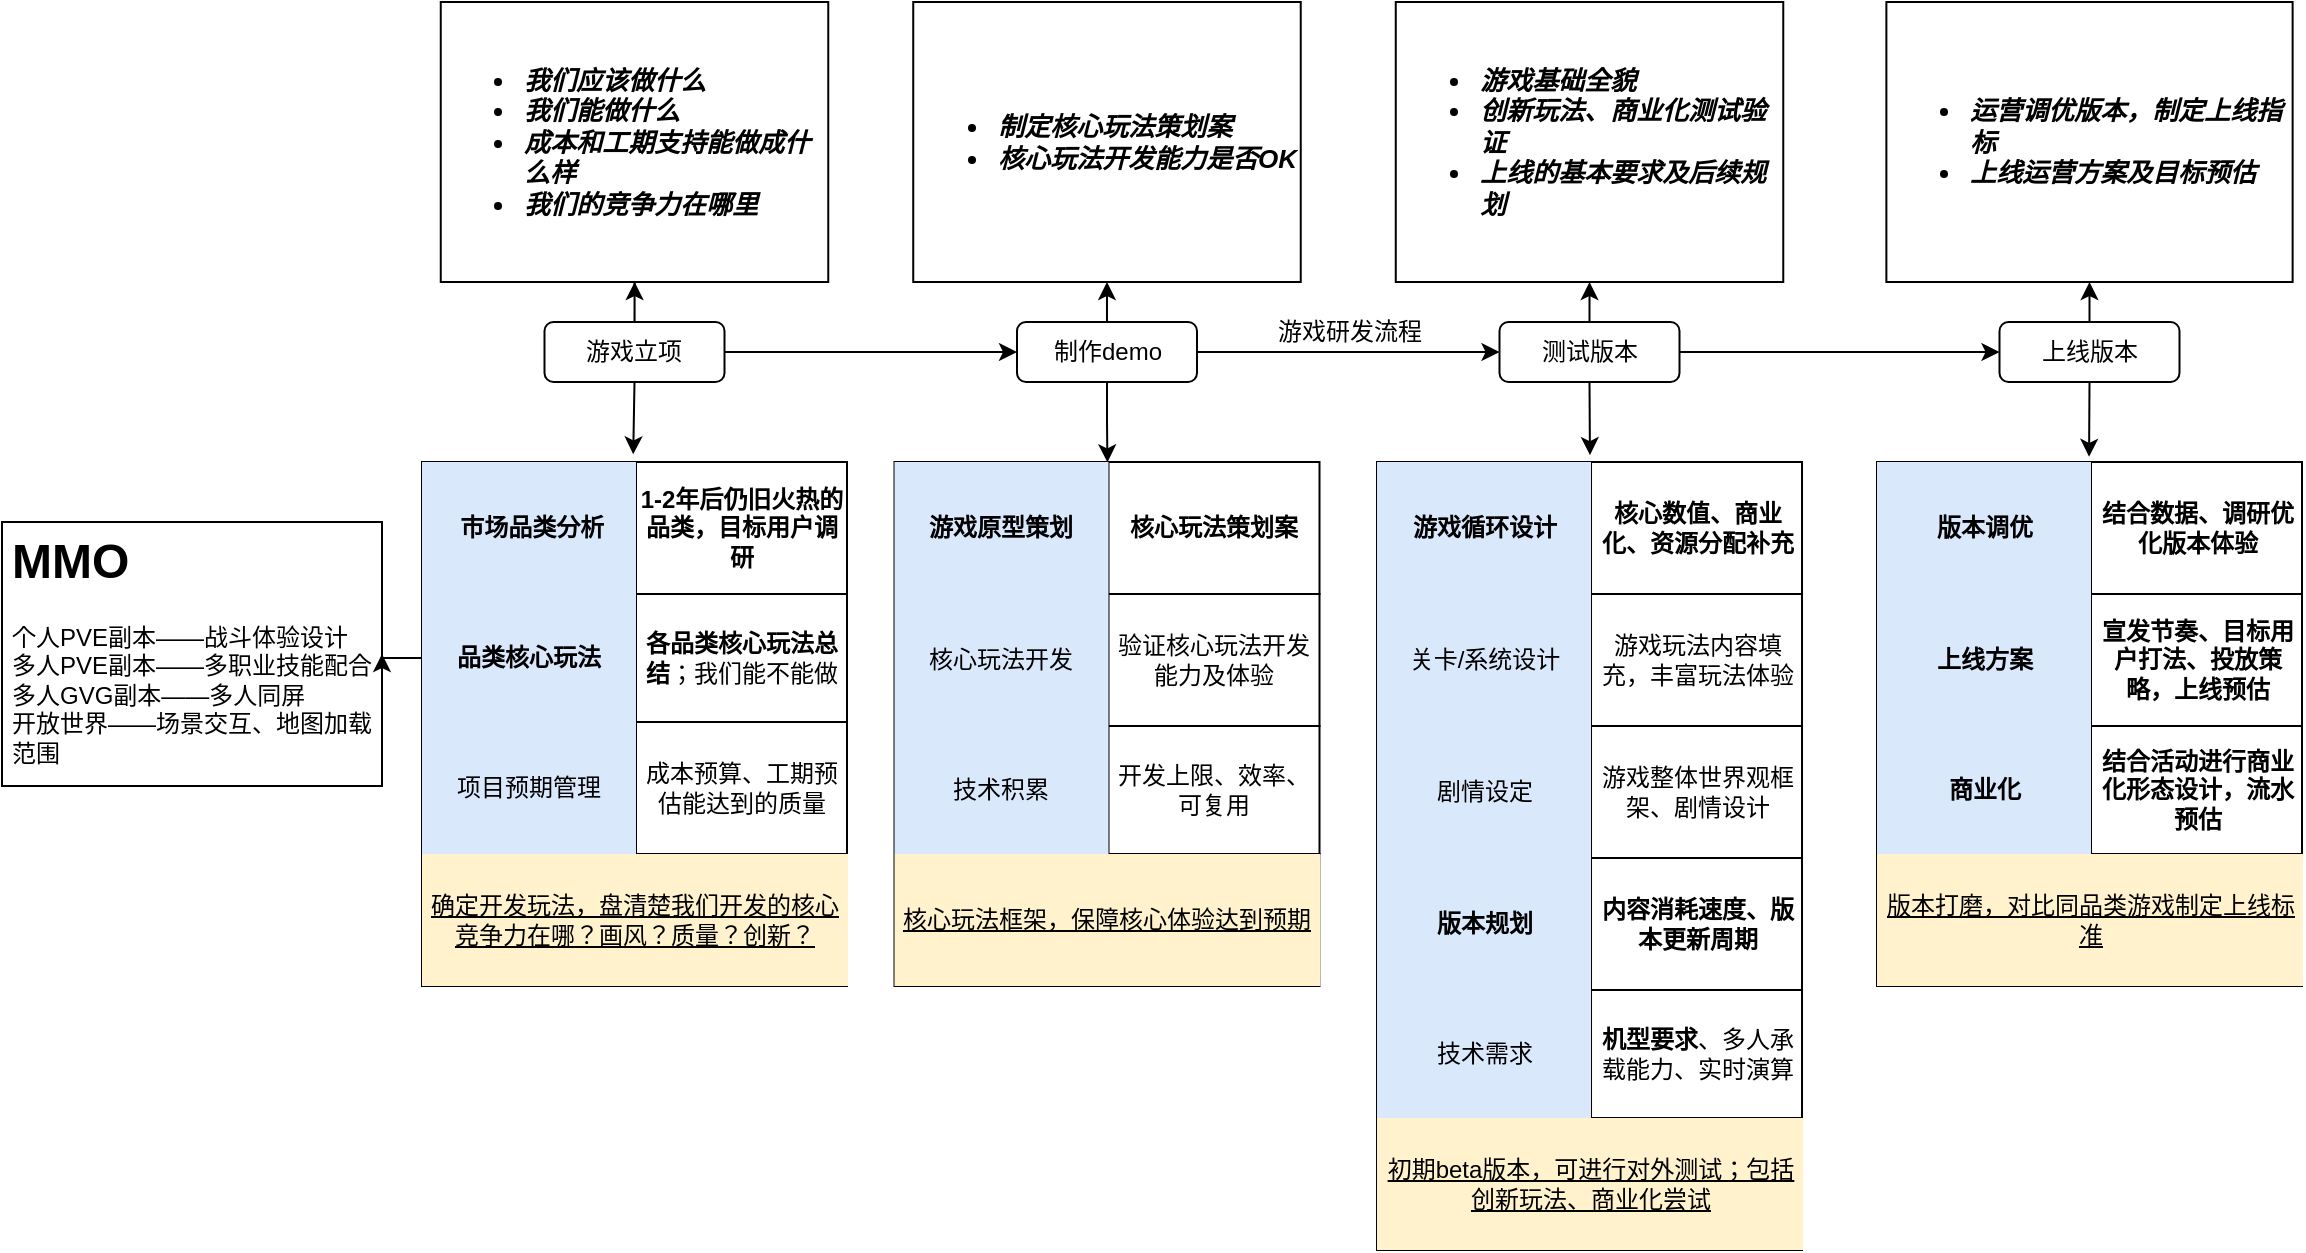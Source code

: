 <mxfile version="17.4.0" type="github">
  <diagram id="2WVnzMi29hjiY_BOukuQ" name="Page-1">
    <mxGraphModel dx="1504" dy="644" grid="1" gridSize="10" guides="1" tooltips="1" connect="1" arrows="0" fold="1" page="1" pageScale="1" pageWidth="1654" pageHeight="2336" math="0" shadow="0">
      <root>
        <mxCell id="0" />
        <mxCell id="1" parent="0" />
        <mxCell id="ogIsCl1URO6krtaQm-VF-1" value="游戏研发流程" style="text;html=1;strokeColor=none;fillColor=none;align=center;verticalAlign=middle;whiteSpace=wrap;rounded=0;" parent="1" vertex="1">
          <mxGeometry x="688.75" y="530" width="90" height="30" as="geometry" />
        </mxCell>
        <mxCell id="ogIsCl1URO6krtaQm-VF-5" value="" style="edgeStyle=orthogonalEdgeStyle;rounded=0;orthogonalLoop=1;jettySize=auto;html=1;" parent="1" source="ogIsCl1URO6krtaQm-VF-2" target="ogIsCl1URO6krtaQm-VF-4" edge="1">
          <mxGeometry relative="1" as="geometry" />
        </mxCell>
        <mxCell id="ogIsCl1URO6krtaQm-VF-36" style="edgeStyle=orthogonalEdgeStyle;rounded=0;orthogonalLoop=1;jettySize=auto;html=1;exitX=0.5;exitY=1;exitDx=0;exitDy=0;entryX=0.497;entryY=-0.058;entryDx=0;entryDy=0;entryPerimeter=0;" parent="1" source="ogIsCl1URO6krtaQm-VF-2" target="ogIsCl1URO6krtaQm-VF-13" edge="1">
          <mxGeometry relative="1" as="geometry" />
        </mxCell>
        <mxCell id="ogIsCl1URO6krtaQm-VF-103" style="edgeStyle=orthogonalEdgeStyle;rounded=0;orthogonalLoop=1;jettySize=auto;html=1;exitX=0.5;exitY=0;exitDx=0;exitDy=0;fontSize=13;" parent="1" source="ogIsCl1URO6krtaQm-VF-2" target="ogIsCl1URO6krtaQm-VF-99" edge="1">
          <mxGeometry relative="1" as="geometry" />
        </mxCell>
        <mxCell id="ogIsCl1URO6krtaQm-VF-2" value="游戏立项" style="rounded=1;whiteSpace=wrap;html=1;" parent="1" vertex="1">
          <mxGeometry x="331.25" y="540" width="90" height="30" as="geometry" />
        </mxCell>
        <mxCell id="ogIsCl1URO6krtaQm-VF-7" value="" style="edgeStyle=orthogonalEdgeStyle;rounded=0;orthogonalLoop=1;jettySize=auto;html=1;" parent="1" source="ogIsCl1URO6krtaQm-VF-4" target="ogIsCl1URO6krtaQm-VF-6" edge="1">
          <mxGeometry relative="1" as="geometry" />
        </mxCell>
        <mxCell id="ogIsCl1URO6krtaQm-VF-96" style="edgeStyle=orthogonalEdgeStyle;rounded=0;orthogonalLoop=1;jettySize=auto;html=1;exitX=0.5;exitY=1;exitDx=0;exitDy=0;entryX=0.501;entryY=0.003;entryDx=0;entryDy=0;entryPerimeter=0;" parent="1" source="ogIsCl1URO6krtaQm-VF-4" target="ogIsCl1URO6krtaQm-VF-55" edge="1">
          <mxGeometry relative="1" as="geometry" />
        </mxCell>
        <mxCell id="ogIsCl1URO6krtaQm-VF-104" style="edgeStyle=orthogonalEdgeStyle;rounded=0;orthogonalLoop=1;jettySize=auto;html=1;exitX=0.5;exitY=0;exitDx=0;exitDy=0;entryX=0.5;entryY=1;entryDx=0;entryDy=0;fontSize=13;" parent="1" source="ogIsCl1URO6krtaQm-VF-4" target="ogIsCl1URO6krtaQm-VF-100" edge="1">
          <mxGeometry relative="1" as="geometry" />
        </mxCell>
        <mxCell id="ogIsCl1URO6krtaQm-VF-4" value="制作demo" style="rounded=1;whiteSpace=wrap;html=1;" parent="1" vertex="1">
          <mxGeometry x="567.5" y="540" width="90" height="30" as="geometry" />
        </mxCell>
        <mxCell id="ogIsCl1URO6krtaQm-VF-9" value="" style="edgeStyle=orthogonalEdgeStyle;rounded=0;orthogonalLoop=1;jettySize=auto;html=1;" parent="1" source="ogIsCl1URO6krtaQm-VF-6" target="ogIsCl1URO6krtaQm-VF-8" edge="1">
          <mxGeometry relative="1" as="geometry" />
        </mxCell>
        <mxCell id="ogIsCl1URO6krtaQm-VF-97" style="edgeStyle=orthogonalEdgeStyle;rounded=0;orthogonalLoop=1;jettySize=auto;html=1;exitX=0.5;exitY=1;exitDx=0;exitDy=0;entryX=0.501;entryY=-0.052;entryDx=0;entryDy=0;entryPerimeter=0;" parent="1" source="ogIsCl1URO6krtaQm-VF-6" target="ogIsCl1URO6krtaQm-VF-59" edge="1">
          <mxGeometry relative="1" as="geometry" />
        </mxCell>
        <mxCell id="ogIsCl1URO6krtaQm-VF-106" style="edgeStyle=orthogonalEdgeStyle;rounded=0;orthogonalLoop=1;jettySize=auto;html=1;exitX=0.5;exitY=0;exitDx=0;exitDy=0;entryX=0.5;entryY=1;entryDx=0;entryDy=0;fontSize=13;" parent="1" source="ogIsCl1URO6krtaQm-VF-6" target="ogIsCl1URO6krtaQm-VF-101" edge="1">
          <mxGeometry relative="1" as="geometry" />
        </mxCell>
        <mxCell id="ogIsCl1URO6krtaQm-VF-6" value="测试版本" style="rounded=1;whiteSpace=wrap;html=1;" parent="1" vertex="1">
          <mxGeometry x="808.75" y="540" width="90" height="30" as="geometry" />
        </mxCell>
        <mxCell id="ogIsCl1URO6krtaQm-VF-98" style="edgeStyle=orthogonalEdgeStyle;rounded=0;orthogonalLoop=1;jettySize=auto;html=1;exitX=0.5;exitY=1;exitDx=0;exitDy=0;entryX=0.499;entryY=-0.039;entryDx=0;entryDy=0;entryPerimeter=0;" parent="1" source="ogIsCl1URO6krtaQm-VF-8" target="ogIsCl1URO6krtaQm-VF-75" edge="1">
          <mxGeometry relative="1" as="geometry" />
        </mxCell>
        <mxCell id="ogIsCl1URO6krtaQm-VF-107" style="edgeStyle=orthogonalEdgeStyle;rounded=0;orthogonalLoop=1;jettySize=auto;html=1;exitX=0.5;exitY=0;exitDx=0;exitDy=0;entryX=0.5;entryY=1;entryDx=0;entryDy=0;fontSize=13;" parent="1" source="ogIsCl1URO6krtaQm-VF-8" target="ogIsCl1URO6krtaQm-VF-102" edge="1">
          <mxGeometry relative="1" as="geometry" />
        </mxCell>
        <mxCell id="ogIsCl1URO6krtaQm-VF-8" value="上线版本" style="rounded=1;whiteSpace=wrap;html=1;" parent="1" vertex="1">
          <mxGeometry x="1058.75" y="540" width="90" height="30" as="geometry" />
        </mxCell>
        <mxCell id="ogIsCl1URO6krtaQm-VF-12" value="" style="shape=table;html=1;whiteSpace=wrap;startSize=0;container=1;collapsible=0;childLayout=tableLayout;gradientColor=none;" parent="1" vertex="1">
          <mxGeometry x="270" y="610" width="212.5" height="262" as="geometry" />
        </mxCell>
        <mxCell id="ogIsCl1URO6krtaQm-VF-13" value="" style="shape=tableRow;horizontal=0;startSize=0;swimlaneHead=0;swimlaneBody=0;top=0;left=0;bottom=0;right=0;collapsible=0;dropTarget=0;fillColor=none;points=[[0,0.5],[1,0.5]];portConstraint=eastwest;" parent="ogIsCl1URO6krtaQm-VF-12" vertex="1">
          <mxGeometry width="212.5" height="66" as="geometry" />
        </mxCell>
        <mxCell id="ogIsCl1URO6krtaQm-VF-14" value="&amp;nbsp;市场品类分析" style="shape=partialRectangle;html=1;whiteSpace=wrap;connectable=0;fillColor=#dae8fc;top=0;left=0;bottom=0;right=0;overflow=hidden;strokeColor=#6c8ebf;fontStyle=1" parent="ogIsCl1URO6krtaQm-VF-13" vertex="1">
          <mxGeometry width="107" height="66" as="geometry">
            <mxRectangle width="107" height="66" as="alternateBounds" />
          </mxGeometry>
        </mxCell>
        <mxCell id="ogIsCl1URO6krtaQm-VF-15" value="1-2年后仍旧火热的品类，目标用户调研" style="shape=partialRectangle;html=1;whiteSpace=wrap;connectable=0;fillColor=none;top=0;left=0;bottom=0;right=0;overflow=hidden;fontStyle=1" parent="ogIsCl1URO6krtaQm-VF-13" vertex="1">
          <mxGeometry x="107" width="106" height="66" as="geometry">
            <mxRectangle width="106" height="66" as="alternateBounds" />
          </mxGeometry>
        </mxCell>
        <mxCell id="ogIsCl1URO6krtaQm-VF-17" value="" style="shape=tableRow;horizontal=0;startSize=0;swimlaneHead=0;swimlaneBody=0;top=0;left=0;bottom=0;right=0;collapsible=0;dropTarget=0;fillColor=none;points=[[0,0.5],[1,0.5]];portConstraint=eastwest;" parent="ogIsCl1URO6krtaQm-VF-12" vertex="1">
          <mxGeometry y="66" width="212.5" height="64" as="geometry" />
        </mxCell>
        <mxCell id="ogIsCl1URO6krtaQm-VF-18" value="&lt;b&gt;品类核心玩法&lt;/b&gt;" style="shape=partialRectangle;html=1;whiteSpace=wrap;connectable=0;fillColor=#dae8fc;top=0;left=0;bottom=0;right=0;overflow=hidden;strokeColor=#6c8ebf;" parent="ogIsCl1URO6krtaQm-VF-17" vertex="1">
          <mxGeometry width="107" height="64" as="geometry">
            <mxRectangle width="107" height="64" as="alternateBounds" />
          </mxGeometry>
        </mxCell>
        <mxCell id="ogIsCl1URO6krtaQm-VF-19" value="&lt;b&gt;各品类核心玩法总结&lt;/b&gt;；我们能不能做" style="shape=partialRectangle;html=1;whiteSpace=wrap;connectable=0;fillColor=none;top=0;left=0;bottom=0;right=0;overflow=hidden;" parent="ogIsCl1URO6krtaQm-VF-17" vertex="1">
          <mxGeometry x="107" width="106" height="64" as="geometry">
            <mxRectangle width="106" height="64" as="alternateBounds" />
          </mxGeometry>
        </mxCell>
        <mxCell id="ogIsCl1URO6krtaQm-VF-51" style="shape=tableRow;horizontal=0;startSize=0;swimlaneHead=0;swimlaneBody=0;top=0;left=0;bottom=0;right=0;collapsible=0;dropTarget=0;fillColor=none;points=[[0,0.5],[1,0.5]];portConstraint=eastwest;" parent="ogIsCl1URO6krtaQm-VF-12" vertex="1">
          <mxGeometry y="130" width="212.5" height="66" as="geometry" />
        </mxCell>
        <mxCell id="ogIsCl1URO6krtaQm-VF-52" value="项目预期管理" style="shape=partialRectangle;html=1;whiteSpace=wrap;connectable=0;fillColor=#dae8fc;top=0;left=0;bottom=0;right=0;overflow=hidden;strokeColor=#6c8ebf;" parent="ogIsCl1URO6krtaQm-VF-51" vertex="1">
          <mxGeometry width="107" height="66" as="geometry">
            <mxRectangle width="107" height="66" as="alternateBounds" />
          </mxGeometry>
        </mxCell>
        <mxCell id="ogIsCl1URO6krtaQm-VF-53" value="成本预算、工期预估能达到的质量" style="shape=partialRectangle;html=1;whiteSpace=wrap;connectable=0;fillColor=none;top=0;left=0;bottom=0;right=0;overflow=hidden;" parent="ogIsCl1URO6krtaQm-VF-51" vertex="1">
          <mxGeometry x="107" width="106" height="66" as="geometry">
            <mxRectangle width="106" height="66" as="alternateBounds" />
          </mxGeometry>
        </mxCell>
        <mxCell id="ogIsCl1URO6krtaQm-VF-47" style="shape=tableRow;horizontal=0;startSize=0;swimlaneHead=0;swimlaneBody=0;top=0;left=0;bottom=0;right=0;collapsible=0;dropTarget=0;fillColor=none;points=[[0,0.5],[1,0.5]];portConstraint=eastwest;" parent="ogIsCl1URO6krtaQm-VF-12" vertex="1">
          <mxGeometry y="196" width="212.5" height="66" as="geometry" />
        </mxCell>
        <mxCell id="ogIsCl1URO6krtaQm-VF-48" value="&lt;u&gt;确定开发玩法，盘清楚我们开发的核心竞争力在哪？画风？质量？创新？&lt;/u&gt;" style="shape=partialRectangle;html=1;whiteSpace=wrap;connectable=0;fillColor=#fff2cc;top=0;left=0;bottom=0;right=0;overflow=hidden;strokeColor=#d6b656;rowspan=1;colspan=2;" parent="ogIsCl1URO6krtaQm-VF-47" vertex="1">
          <mxGeometry width="213" height="66" as="geometry">
            <mxRectangle width="107" height="66" as="alternateBounds" />
          </mxGeometry>
        </mxCell>
        <mxCell id="ogIsCl1URO6krtaQm-VF-49" style="shape=partialRectangle;html=1;whiteSpace=wrap;connectable=0;fillColor=none;top=0;left=0;bottom=0;right=0;overflow=hidden;" parent="ogIsCl1URO6krtaQm-VF-47" vertex="1" visible="0">
          <mxGeometry x="107" width="106" height="66" as="geometry">
            <mxRectangle width="106" height="66" as="alternateBounds" />
          </mxGeometry>
        </mxCell>
        <mxCell id="ogIsCl1URO6krtaQm-VF-37" value="" style="shape=table;html=1;whiteSpace=wrap;startSize=0;container=1;collapsible=0;childLayout=tableLayout;gradientColor=none;" parent="1" vertex="1">
          <mxGeometry x="506.25" y="610" width="212.5" height="262" as="geometry" />
        </mxCell>
        <mxCell id="ogIsCl1URO6krtaQm-VF-55" style="shape=tableRow;horizontal=0;startSize=0;swimlaneHead=0;swimlaneBody=0;top=0;left=0;bottom=0;right=0;collapsible=0;dropTarget=0;fillColor=none;points=[[0,0.5],[1,0.5]];portConstraint=eastwest;" parent="ogIsCl1URO6krtaQm-VF-37" vertex="1">
          <mxGeometry width="212.5" height="66" as="geometry" />
        </mxCell>
        <mxCell id="ogIsCl1URO6krtaQm-VF-56" value="&lt;b&gt;游戏原型策划&lt;/b&gt;" style="shape=partialRectangle;html=1;whiteSpace=wrap;connectable=0;fillColor=#dae8fc;top=0;left=0;bottom=0;right=0;overflow=hidden;strokeColor=#6c8ebf;" parent="ogIsCl1URO6krtaQm-VF-55" vertex="1">
          <mxGeometry width="107" height="66" as="geometry">
            <mxRectangle width="107" height="66" as="alternateBounds" />
          </mxGeometry>
        </mxCell>
        <mxCell id="ogIsCl1URO6krtaQm-VF-57" value="&lt;b&gt;核心玩法策划案&lt;/b&gt;" style="shape=partialRectangle;html=1;whiteSpace=wrap;connectable=0;fillColor=none;top=0;left=0;bottom=0;right=0;overflow=hidden;" parent="ogIsCl1URO6krtaQm-VF-55" vertex="1">
          <mxGeometry x="107" width="106" height="66" as="geometry">
            <mxRectangle width="106" height="66" as="alternateBounds" />
          </mxGeometry>
        </mxCell>
        <mxCell id="ogIsCl1URO6krtaQm-VF-38" value="" style="shape=tableRow;horizontal=0;startSize=0;swimlaneHead=0;swimlaneBody=0;top=0;left=0;bottom=0;right=0;collapsible=0;dropTarget=0;fillColor=none;points=[[0,0.5],[1,0.5]];portConstraint=eastwest;" parent="ogIsCl1URO6krtaQm-VF-37" vertex="1">
          <mxGeometry y="66" width="212.5" height="66" as="geometry" />
        </mxCell>
        <mxCell id="ogIsCl1URO6krtaQm-VF-39" value="核心玩法开发" style="shape=partialRectangle;html=1;whiteSpace=wrap;connectable=0;fillColor=#dae8fc;top=0;left=0;bottom=0;right=0;overflow=hidden;strokeColor=#6c8ebf;" parent="ogIsCl1URO6krtaQm-VF-38" vertex="1">
          <mxGeometry width="107" height="66" as="geometry">
            <mxRectangle width="107" height="66" as="alternateBounds" />
          </mxGeometry>
        </mxCell>
        <mxCell id="ogIsCl1URO6krtaQm-VF-40" value="验证核心玩法开发能力及体验" style="shape=partialRectangle;html=1;whiteSpace=wrap;connectable=0;fillColor=none;top=0;left=0;bottom=0;right=0;overflow=hidden;" parent="ogIsCl1URO6krtaQm-VF-38" vertex="1">
          <mxGeometry x="107" width="106" height="66" as="geometry">
            <mxRectangle width="106" height="66" as="alternateBounds" />
          </mxGeometry>
        </mxCell>
        <mxCell id="ogIsCl1URO6krtaQm-VF-41" value="" style="shape=tableRow;horizontal=0;startSize=0;swimlaneHead=0;swimlaneBody=0;top=0;left=0;bottom=0;right=0;collapsible=0;dropTarget=0;fillColor=none;points=[[0,0.5],[1,0.5]];portConstraint=eastwest;" parent="ogIsCl1URO6krtaQm-VF-37" vertex="1">
          <mxGeometry y="132" width="212.5" height="64" as="geometry" />
        </mxCell>
        <mxCell id="ogIsCl1URO6krtaQm-VF-42" value="技术积累" style="shape=partialRectangle;html=1;whiteSpace=wrap;connectable=0;fillColor=#dae8fc;top=0;left=0;bottom=0;right=0;overflow=hidden;strokeColor=#6c8ebf;" parent="ogIsCl1URO6krtaQm-VF-41" vertex="1">
          <mxGeometry width="107" height="64" as="geometry">
            <mxRectangle width="107" height="64" as="alternateBounds" />
          </mxGeometry>
        </mxCell>
        <mxCell id="ogIsCl1URO6krtaQm-VF-43" value="开发上限、效率、可复用" style="shape=partialRectangle;html=1;whiteSpace=wrap;connectable=0;fillColor=none;top=0;left=0;bottom=0;right=0;overflow=hidden;" parent="ogIsCl1URO6krtaQm-VF-41" vertex="1">
          <mxGeometry x="107" width="106" height="64" as="geometry">
            <mxRectangle width="106" height="64" as="alternateBounds" />
          </mxGeometry>
        </mxCell>
        <mxCell id="ogIsCl1URO6krtaQm-VF-44" value="" style="shape=tableRow;horizontal=0;startSize=0;swimlaneHead=0;swimlaneBody=0;top=0;left=0;bottom=0;right=0;collapsible=0;dropTarget=0;fillColor=none;points=[[0,0.5],[1,0.5]];portConstraint=eastwest;" parent="ogIsCl1URO6krtaQm-VF-37" vertex="1">
          <mxGeometry y="196" width="212.5" height="66" as="geometry" />
        </mxCell>
        <mxCell id="ogIsCl1URO6krtaQm-VF-45" value="&lt;u&gt;核心玩法框架，保障核心体验达到预期&lt;/u&gt;" style="shape=partialRectangle;html=1;whiteSpace=wrap;connectable=0;fillColor=#fff2cc;top=0;left=0;bottom=0;right=0;overflow=hidden;strokeColor=#d6b656;rowspan=1;colspan=2;" parent="ogIsCl1URO6krtaQm-VF-44" vertex="1">
          <mxGeometry width="213" height="66" as="geometry">
            <mxRectangle width="107" height="66" as="alternateBounds" />
          </mxGeometry>
        </mxCell>
        <mxCell id="ogIsCl1URO6krtaQm-VF-46" value="" style="shape=partialRectangle;html=1;whiteSpace=wrap;connectable=0;fillColor=none;top=0;left=0;bottom=0;right=0;overflow=hidden;" parent="ogIsCl1URO6krtaQm-VF-44" vertex="1" visible="0">
          <mxGeometry x="107" width="106" height="66" as="geometry">
            <mxRectangle width="106" height="66" as="alternateBounds" />
          </mxGeometry>
        </mxCell>
        <mxCell id="ogIsCl1URO6krtaQm-VF-58" value="" style="shape=table;html=1;whiteSpace=wrap;startSize=0;container=1;collapsible=0;childLayout=tableLayout;gradientColor=none;" parent="1" vertex="1">
          <mxGeometry x="747.51" y="610" width="212.5" height="394" as="geometry" />
        </mxCell>
        <mxCell id="ogIsCl1URO6krtaQm-VF-59" style="shape=tableRow;horizontal=0;startSize=0;swimlaneHead=0;swimlaneBody=0;top=0;left=0;bottom=0;right=0;collapsible=0;dropTarget=0;fillColor=none;points=[[0,0.5],[1,0.5]];portConstraint=eastwest;fontStyle=1" parent="ogIsCl1URO6krtaQm-VF-58" vertex="1">
          <mxGeometry width="212.5" height="66" as="geometry" />
        </mxCell>
        <mxCell id="ogIsCl1URO6krtaQm-VF-60" value="&lt;b&gt;游戏循环设计&lt;/b&gt;" style="shape=partialRectangle;html=1;whiteSpace=wrap;connectable=0;fillColor=#dae8fc;top=0;left=0;bottom=0;right=0;overflow=hidden;strokeColor=#6c8ebf;" parent="ogIsCl1URO6krtaQm-VF-59" vertex="1">
          <mxGeometry width="107" height="66" as="geometry">
            <mxRectangle width="107" height="66" as="alternateBounds" />
          </mxGeometry>
        </mxCell>
        <mxCell id="ogIsCl1URO6krtaQm-VF-61" value="&lt;b&gt;核心数值、商业化、资源分配补充&lt;/b&gt;" style="shape=partialRectangle;html=1;whiteSpace=wrap;connectable=0;fillColor=none;top=0;left=0;bottom=0;right=0;overflow=hidden;" parent="ogIsCl1URO6krtaQm-VF-59" vertex="1">
          <mxGeometry x="107" width="106" height="66" as="geometry">
            <mxRectangle width="106" height="66" as="alternateBounds" />
          </mxGeometry>
        </mxCell>
        <mxCell id="jGIM9rKtjmwTjKUxYOIV-2" style="shape=tableRow;horizontal=0;startSize=0;swimlaneHead=0;swimlaneBody=0;top=0;left=0;bottom=0;right=0;collapsible=0;dropTarget=0;fillColor=none;points=[[0,0.5],[1,0.5]];portConstraint=eastwest;fontStyle=1" vertex="1" parent="ogIsCl1URO6krtaQm-VF-58">
          <mxGeometry y="66" width="212.5" height="66" as="geometry" />
        </mxCell>
        <mxCell id="jGIM9rKtjmwTjKUxYOIV-3" value="关卡/系统设计" style="shape=partialRectangle;html=1;whiteSpace=wrap;connectable=0;fillColor=#dae8fc;top=0;left=0;bottom=0;right=0;overflow=hidden;strokeColor=#6c8ebf;" vertex="1" parent="jGIM9rKtjmwTjKUxYOIV-2">
          <mxGeometry width="107" height="66" as="geometry">
            <mxRectangle width="107" height="66" as="alternateBounds" />
          </mxGeometry>
        </mxCell>
        <mxCell id="jGIM9rKtjmwTjKUxYOIV-4" value="游戏玩法内容填充，丰富玩法体验" style="shape=partialRectangle;html=1;whiteSpace=wrap;connectable=0;fillColor=none;top=0;left=0;bottom=0;right=0;overflow=hidden;" vertex="1" parent="jGIM9rKtjmwTjKUxYOIV-2">
          <mxGeometry x="107" width="106" height="66" as="geometry">
            <mxRectangle width="106" height="66" as="alternateBounds" />
          </mxGeometry>
        </mxCell>
        <mxCell id="ogIsCl1URO6krtaQm-VF-71" style="shape=tableRow;horizontal=0;startSize=0;swimlaneHead=0;swimlaneBody=0;top=0;left=0;bottom=0;right=0;collapsible=0;dropTarget=0;fillColor=none;points=[[0,0.5],[1,0.5]];portConstraint=eastwest;" parent="ogIsCl1URO6krtaQm-VF-58" vertex="1">
          <mxGeometry y="132" width="212.5" height="66" as="geometry" />
        </mxCell>
        <mxCell id="ogIsCl1URO6krtaQm-VF-72" value="剧情设定" style="shape=partialRectangle;html=1;whiteSpace=wrap;connectable=0;fillColor=#dae8fc;top=0;left=0;bottom=0;right=0;overflow=hidden;strokeColor=#6c8ebf;" parent="ogIsCl1URO6krtaQm-VF-71" vertex="1">
          <mxGeometry width="107" height="66" as="geometry">
            <mxRectangle width="107" height="66" as="alternateBounds" />
          </mxGeometry>
        </mxCell>
        <mxCell id="ogIsCl1URO6krtaQm-VF-73" value="游戏整体世界观框架、剧情设计" style="shape=partialRectangle;html=1;whiteSpace=wrap;connectable=0;fillColor=none;top=0;left=0;bottom=0;right=0;overflow=hidden;" parent="ogIsCl1URO6krtaQm-VF-71" vertex="1">
          <mxGeometry x="107" width="106" height="66" as="geometry">
            <mxRectangle width="106" height="66" as="alternateBounds" />
          </mxGeometry>
        </mxCell>
        <mxCell id="ogIsCl1URO6krtaQm-VF-62" value="" style="shape=tableRow;horizontal=0;startSize=0;swimlaneHead=0;swimlaneBody=0;top=0;left=0;bottom=0;right=0;collapsible=0;dropTarget=0;fillColor=none;points=[[0,0.5],[1,0.5]];portConstraint=eastwest;" parent="ogIsCl1URO6krtaQm-VF-58" vertex="1">
          <mxGeometry y="198" width="212.5" height="66" as="geometry" />
        </mxCell>
        <mxCell id="ogIsCl1URO6krtaQm-VF-63" value="&lt;b&gt;版本规划&lt;/b&gt;" style="shape=partialRectangle;html=1;whiteSpace=wrap;connectable=0;fillColor=#dae8fc;top=0;left=0;bottom=0;right=0;overflow=hidden;strokeColor=#6c8ebf;" parent="ogIsCl1URO6krtaQm-VF-62" vertex="1">
          <mxGeometry width="107" height="66" as="geometry">
            <mxRectangle width="107" height="66" as="alternateBounds" />
          </mxGeometry>
        </mxCell>
        <mxCell id="ogIsCl1URO6krtaQm-VF-64" value="&lt;b&gt;内容消耗速度、版本更新周期&lt;/b&gt;" style="shape=partialRectangle;html=1;whiteSpace=wrap;connectable=0;fillColor=none;top=0;left=0;bottom=0;right=0;overflow=hidden;" parent="ogIsCl1URO6krtaQm-VF-62" vertex="1">
          <mxGeometry x="107" width="106" height="66" as="geometry">
            <mxRectangle width="106" height="66" as="alternateBounds" />
          </mxGeometry>
        </mxCell>
        <mxCell id="ogIsCl1URO6krtaQm-VF-65" value="" style="shape=tableRow;horizontal=0;startSize=0;swimlaneHead=0;swimlaneBody=0;top=0;left=0;bottom=0;right=0;collapsible=0;dropTarget=0;fillColor=none;points=[[0,0.5],[1,0.5]];portConstraint=eastwest;" parent="ogIsCl1URO6krtaQm-VF-58" vertex="1">
          <mxGeometry y="264" width="212.5" height="64" as="geometry" />
        </mxCell>
        <mxCell id="ogIsCl1URO6krtaQm-VF-66" value="技术需求" style="shape=partialRectangle;html=1;whiteSpace=wrap;connectable=0;fillColor=#dae8fc;top=0;left=0;bottom=0;right=0;overflow=hidden;strokeColor=#6c8ebf;" parent="ogIsCl1URO6krtaQm-VF-65" vertex="1">
          <mxGeometry width="107" height="64" as="geometry">
            <mxRectangle width="107" height="64" as="alternateBounds" />
          </mxGeometry>
        </mxCell>
        <mxCell id="ogIsCl1URO6krtaQm-VF-67" value="&lt;b&gt;机型要求&lt;/b&gt;、多人承载能力、实时演算" style="shape=partialRectangle;html=1;whiteSpace=wrap;connectable=0;fillColor=none;top=0;left=0;bottom=0;right=0;overflow=hidden;" parent="ogIsCl1URO6krtaQm-VF-65" vertex="1">
          <mxGeometry x="107" width="106" height="64" as="geometry">
            <mxRectangle width="106" height="64" as="alternateBounds" />
          </mxGeometry>
        </mxCell>
        <mxCell id="ogIsCl1URO6krtaQm-VF-68" value="" style="shape=tableRow;horizontal=0;startSize=0;swimlaneHead=0;swimlaneBody=0;top=0;left=0;bottom=0;right=0;collapsible=0;dropTarget=0;fillColor=none;points=[[0,0.5],[1,0.5]];portConstraint=eastwest;" parent="ogIsCl1URO6krtaQm-VF-58" vertex="1">
          <mxGeometry y="328" width="212.5" height="66" as="geometry" />
        </mxCell>
        <mxCell id="ogIsCl1URO6krtaQm-VF-69" value="&lt;u&gt;初期beta版本，可进行对外测试；包括创新玩法、商业化尝试&lt;/u&gt;" style="shape=partialRectangle;html=1;whiteSpace=wrap;connectable=0;fillColor=#fff2cc;top=0;left=0;bottom=0;right=0;overflow=hidden;strokeColor=#d6b656;rowspan=1;colspan=2;" parent="ogIsCl1URO6krtaQm-VF-68" vertex="1">
          <mxGeometry width="213" height="66" as="geometry">
            <mxRectangle width="107" height="66" as="alternateBounds" />
          </mxGeometry>
        </mxCell>
        <mxCell id="ogIsCl1URO6krtaQm-VF-70" value="" style="shape=partialRectangle;html=1;whiteSpace=wrap;connectable=0;fillColor=none;top=0;left=0;bottom=0;right=0;overflow=hidden;" parent="ogIsCl1URO6krtaQm-VF-68" vertex="1" visible="0">
          <mxGeometry x="107" width="106" height="66" as="geometry">
            <mxRectangle width="106" height="66" as="alternateBounds" />
          </mxGeometry>
        </mxCell>
        <mxCell id="ogIsCl1URO6krtaQm-VF-74" value="" style="shape=table;html=1;whiteSpace=wrap;startSize=0;container=1;collapsible=0;childLayout=tableLayout;gradientColor=none;" parent="1" vertex="1">
          <mxGeometry x="997.5" y="610" width="212.5" height="262" as="geometry" />
        </mxCell>
        <mxCell id="ogIsCl1URO6krtaQm-VF-75" style="shape=tableRow;horizontal=0;startSize=0;swimlaneHead=0;swimlaneBody=0;top=0;left=0;bottom=0;right=0;collapsible=0;dropTarget=0;fillColor=none;points=[[0,0.5],[1,0.5]];portConstraint=eastwest;" parent="ogIsCl1URO6krtaQm-VF-74" vertex="1">
          <mxGeometry width="212.5" height="66" as="geometry" />
        </mxCell>
        <mxCell id="ogIsCl1URO6krtaQm-VF-76" value="&lt;b&gt;版本调优&lt;/b&gt;" style="shape=partialRectangle;html=1;whiteSpace=wrap;connectable=0;fillColor=#dae8fc;top=0;left=0;bottom=0;right=0;overflow=hidden;strokeColor=#6c8ebf;" parent="ogIsCl1URO6krtaQm-VF-75" vertex="1">
          <mxGeometry width="107" height="66" as="geometry">
            <mxRectangle width="107" height="66" as="alternateBounds" />
          </mxGeometry>
        </mxCell>
        <mxCell id="ogIsCl1URO6krtaQm-VF-77" value="&lt;b&gt;结合数据、调研优化版本体验&lt;/b&gt;" style="shape=partialRectangle;html=1;whiteSpace=wrap;connectable=0;fillColor=none;top=0;left=0;bottom=0;right=0;overflow=hidden;" parent="ogIsCl1URO6krtaQm-VF-75" vertex="1">
          <mxGeometry x="107" width="106" height="66" as="geometry">
            <mxRectangle width="106" height="66" as="alternateBounds" />
          </mxGeometry>
        </mxCell>
        <mxCell id="ogIsCl1URO6krtaQm-VF-81" value="" style="shape=tableRow;horizontal=0;startSize=0;swimlaneHead=0;swimlaneBody=0;top=0;left=0;bottom=0;right=0;collapsible=0;dropTarget=0;fillColor=none;points=[[0,0.5],[1,0.5]];portConstraint=eastwest;" parent="ogIsCl1URO6krtaQm-VF-74" vertex="1">
          <mxGeometry y="66" width="212.5" height="66" as="geometry" />
        </mxCell>
        <mxCell id="ogIsCl1URO6krtaQm-VF-82" value="&lt;b&gt;上线方案&lt;/b&gt;" style="shape=partialRectangle;html=1;whiteSpace=wrap;connectable=0;fillColor=#dae8fc;top=0;left=0;bottom=0;right=0;overflow=hidden;strokeColor=#6c8ebf;" parent="ogIsCl1URO6krtaQm-VF-81" vertex="1">
          <mxGeometry width="107" height="66" as="geometry">
            <mxRectangle width="107" height="66" as="alternateBounds" />
          </mxGeometry>
        </mxCell>
        <mxCell id="ogIsCl1URO6krtaQm-VF-83" value="&lt;b&gt;宣发节奏、目标用户打法、投放策略，上线预估&lt;/b&gt;" style="shape=partialRectangle;html=1;whiteSpace=wrap;connectable=0;fillColor=none;top=0;left=0;bottom=0;right=0;overflow=hidden;" parent="ogIsCl1URO6krtaQm-VF-81" vertex="1">
          <mxGeometry x="107" width="106" height="66" as="geometry">
            <mxRectangle width="106" height="66" as="alternateBounds" />
          </mxGeometry>
        </mxCell>
        <mxCell id="ogIsCl1URO6krtaQm-VF-84" value="" style="shape=tableRow;horizontal=0;startSize=0;swimlaneHead=0;swimlaneBody=0;top=0;left=0;bottom=0;right=0;collapsible=0;dropTarget=0;fillColor=none;points=[[0,0.5],[1,0.5]];portConstraint=eastwest;" parent="ogIsCl1URO6krtaQm-VF-74" vertex="1">
          <mxGeometry y="132" width="212.5" height="64" as="geometry" />
        </mxCell>
        <mxCell id="ogIsCl1URO6krtaQm-VF-85" value="&lt;b&gt;商业化&lt;/b&gt;" style="shape=partialRectangle;html=1;whiteSpace=wrap;connectable=0;fillColor=#dae8fc;top=0;left=0;bottom=0;right=0;overflow=hidden;strokeColor=#6c8ebf;" parent="ogIsCl1URO6krtaQm-VF-84" vertex="1">
          <mxGeometry width="107" height="64" as="geometry">
            <mxRectangle width="107" height="64" as="alternateBounds" />
          </mxGeometry>
        </mxCell>
        <mxCell id="ogIsCl1URO6krtaQm-VF-86" value="&lt;b&gt;结合活动进行商业化形态设计，流水预估&lt;/b&gt;" style="shape=partialRectangle;html=1;whiteSpace=wrap;connectable=0;fillColor=none;top=0;left=0;bottom=0;right=0;overflow=hidden;" parent="ogIsCl1URO6krtaQm-VF-84" vertex="1">
          <mxGeometry x="107" width="106" height="64" as="geometry">
            <mxRectangle width="106" height="64" as="alternateBounds" />
          </mxGeometry>
        </mxCell>
        <mxCell id="ogIsCl1URO6krtaQm-VF-87" value="" style="shape=tableRow;horizontal=0;startSize=0;swimlaneHead=0;swimlaneBody=0;top=0;left=0;bottom=0;right=0;collapsible=0;dropTarget=0;fillColor=none;points=[[0,0.5],[1,0.5]];portConstraint=eastwest;" parent="ogIsCl1URO6krtaQm-VF-74" vertex="1">
          <mxGeometry y="196" width="212.5" height="66" as="geometry" />
        </mxCell>
        <mxCell id="ogIsCl1URO6krtaQm-VF-88" value="&lt;u&gt;版本打磨，对比同品类游戏制定上线标准&lt;/u&gt;" style="shape=partialRectangle;html=1;whiteSpace=wrap;connectable=0;fillColor=#fff2cc;top=0;left=0;bottom=0;right=0;overflow=hidden;strokeColor=#d6b656;rowspan=1;colspan=2;" parent="ogIsCl1URO6krtaQm-VF-87" vertex="1">
          <mxGeometry width="213" height="66" as="geometry">
            <mxRectangle width="107" height="66" as="alternateBounds" />
          </mxGeometry>
        </mxCell>
        <mxCell id="ogIsCl1URO6krtaQm-VF-89" value="" style="shape=partialRectangle;html=1;whiteSpace=wrap;connectable=0;fillColor=none;top=0;left=0;bottom=0;right=0;overflow=hidden;" parent="ogIsCl1URO6krtaQm-VF-87" vertex="1" visible="0">
          <mxGeometry x="107" width="106" height="66" as="geometry">
            <mxRectangle width="106" height="66" as="alternateBounds" />
          </mxGeometry>
        </mxCell>
        <mxCell id="ogIsCl1URO6krtaQm-VF-99" value="&lt;ul style=&quot;font-size: 13px&quot;&gt;&lt;li style=&quot;font-size: 13px&quot;&gt;我们应该做什么&lt;/li&gt;&lt;li style=&quot;font-size: 13px&quot;&gt;我们能做什么&lt;/li&gt;&lt;li style=&quot;font-size: 13px&quot;&gt;&lt;span&gt;成本和工期支持能做成什么样&lt;/span&gt;&lt;br&gt;&lt;/li&gt;&lt;li&gt;我们的竞争力在哪里&lt;/li&gt;&lt;/ul&gt;" style="text;strokeColor=default;fillColor=none;html=1;whiteSpace=wrap;verticalAlign=middle;overflow=hidden;fontSize=13;fontStyle=3" parent="1" vertex="1">
          <mxGeometry x="279.38" y="380" width="193.75" height="140" as="geometry" />
        </mxCell>
        <mxCell id="ogIsCl1URO6krtaQm-VF-100" value="&lt;ul style=&quot;font-size: 13px;&quot;&gt;&lt;li style=&quot;font-size: 13px;&quot;&gt;制定核心玩法策划案&lt;/li&gt;&lt;li style=&quot;font-size: 13px;&quot;&gt;核心玩法开发能力是否OK&lt;/li&gt;&lt;/ul&gt;" style="text;strokeColor=default;fillColor=none;html=1;whiteSpace=wrap;verticalAlign=middle;overflow=hidden;fontSize=13;fontStyle=3" parent="1" vertex="1">
          <mxGeometry x="515.62" y="380" width="193.75" height="140" as="geometry" />
        </mxCell>
        <mxCell id="ogIsCl1URO6krtaQm-VF-101" value="&lt;ul style=&quot;font-size: 13px;&quot;&gt;&lt;li style=&quot;font-size: 13px;&quot;&gt;游戏基础全貌&lt;/li&gt;&lt;li style=&quot;font-size: 13px;&quot;&gt;&lt;span style=&quot;font-size: 13px;&quot;&gt;创新玩法、商业化测试验证&lt;/span&gt;&lt;br style=&quot;font-size: 13px;&quot;&gt;&lt;/li&gt;&lt;li style=&quot;font-size: 13px;&quot;&gt;&lt;span style=&quot;font-size: 13px;&quot;&gt;上线的基本要求及后续规划&lt;/span&gt;&lt;/li&gt;&lt;/ul&gt;" style="text;strokeColor=default;fillColor=none;html=1;whiteSpace=wrap;verticalAlign=middle;overflow=hidden;fontSize=13;fontStyle=3" parent="1" vertex="1">
          <mxGeometry x="756.88" y="380" width="193.75" height="140" as="geometry" />
        </mxCell>
        <mxCell id="ogIsCl1URO6krtaQm-VF-102" value="&lt;ul style=&quot;font-size: 13px;&quot;&gt;&lt;li style=&quot;font-size: 13px;&quot;&gt;运营调优版本，制定上线指标&lt;/li&gt;&lt;li style=&quot;font-size: 13px;&quot;&gt;上线运营方案及目标预估&lt;/li&gt;&lt;/ul&gt;" style="text;strokeColor=default;fillColor=none;html=1;whiteSpace=wrap;verticalAlign=middle;overflow=hidden;fontSize=13;fontStyle=3" parent="1" vertex="1">
          <mxGeometry x="1002.19" y="380" width="203.12" height="140" as="geometry" />
        </mxCell>
        <mxCell id="jGIM9rKtjmwTjKUxYOIV-10" value="&lt;h1&gt;&lt;span&gt;MMO&lt;/span&gt;&lt;/h1&gt;&lt;div&gt;&lt;span&gt;个人PVE副本——战斗体验设计&lt;/span&gt;&lt;/div&gt;&lt;div&gt;&lt;span&gt;多人PVE副本——多职业技能配合&lt;/span&gt;&lt;/div&gt;&lt;div&gt;&lt;span&gt;多人GVG副本——多人同屏&lt;/span&gt;&lt;/div&gt;&lt;div&gt;开放世界——场景交互、地图加载范围&lt;/div&gt;&lt;div&gt;&lt;span&gt;&lt;br&gt;&lt;/span&gt;&lt;/div&gt;" style="text;html=1;strokeColor=default;fillColor=none;spacing=5;spacingTop=-20;whiteSpace=wrap;overflow=hidden;rounded=0;" vertex="1" parent="1">
          <mxGeometry x="60" y="640" width="190" height="132" as="geometry" />
        </mxCell>
        <mxCell id="jGIM9rKtjmwTjKUxYOIV-13" style="edgeStyle=orthogonalEdgeStyle;rounded=0;orthogonalLoop=1;jettySize=auto;html=1;exitX=0;exitY=0.5;exitDx=0;exitDy=0;entryX=1;entryY=0.5;entryDx=0;entryDy=0;" edge="1" parent="1" source="ogIsCl1URO6krtaQm-VF-17" target="jGIM9rKtjmwTjKUxYOIV-10">
          <mxGeometry relative="1" as="geometry" />
        </mxCell>
      </root>
    </mxGraphModel>
  </diagram>
</mxfile>
